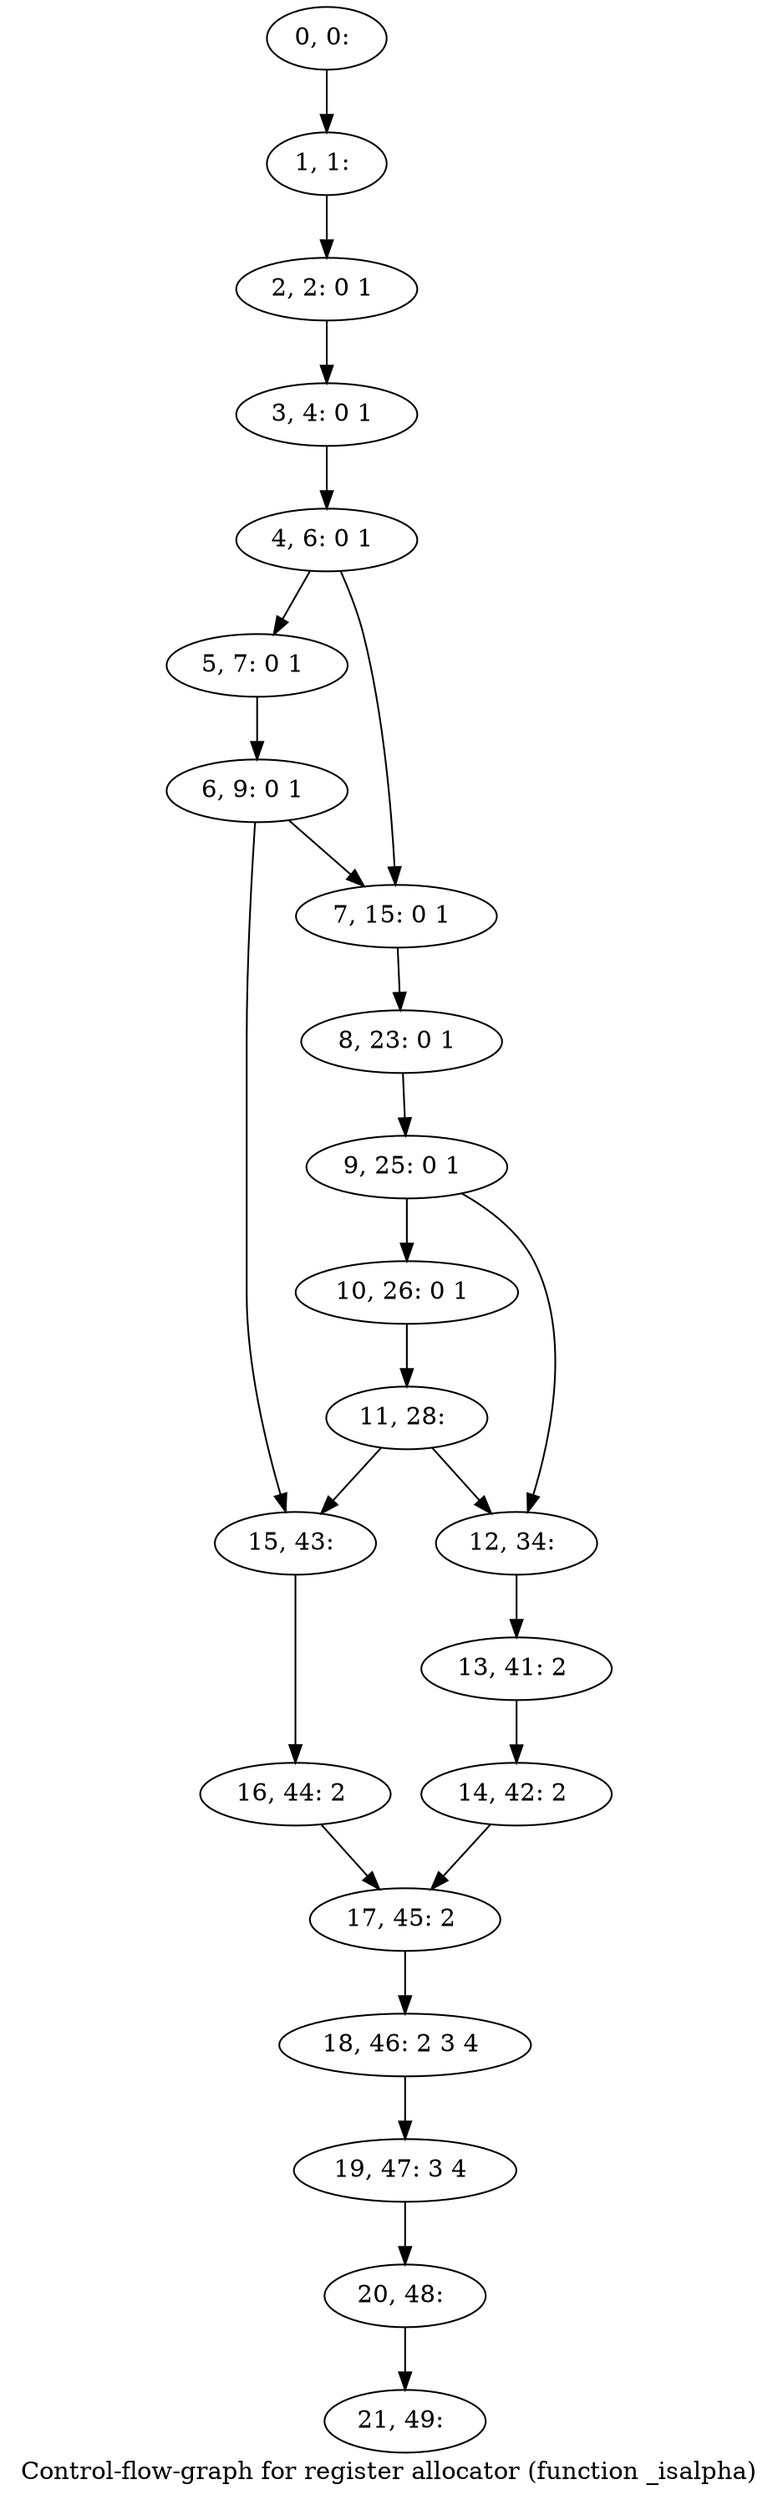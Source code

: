digraph G {
graph [label="Control-flow-graph for register allocator (function _isalpha)"]
0[label="0, 0: "];
1[label="1, 1: "];
2[label="2, 2: 0 1 "];
3[label="3, 4: 0 1 "];
4[label="4, 6: 0 1 "];
5[label="5, 7: 0 1 "];
6[label="6, 9: 0 1 "];
7[label="7, 15: 0 1 "];
8[label="8, 23: 0 1 "];
9[label="9, 25: 0 1 "];
10[label="10, 26: 0 1 "];
11[label="11, 28: "];
12[label="12, 34: "];
13[label="13, 41: 2 "];
14[label="14, 42: 2 "];
15[label="15, 43: "];
16[label="16, 44: 2 "];
17[label="17, 45: 2 "];
18[label="18, 46: 2 3 4 "];
19[label="19, 47: 3 4 "];
20[label="20, 48: "];
21[label="21, 49: "];
0->1 ;
1->2 ;
2->3 ;
3->4 ;
4->5 ;
4->7 ;
5->6 ;
6->7 ;
6->15 ;
7->8 ;
8->9 ;
9->10 ;
9->12 ;
10->11 ;
11->12 ;
11->15 ;
12->13 ;
13->14 ;
14->17 ;
15->16 ;
16->17 ;
17->18 ;
18->19 ;
19->20 ;
20->21 ;
}

